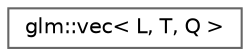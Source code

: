 digraph "Graphical Class Hierarchy"
{
 // LATEX_PDF_SIZE
  bgcolor="transparent";
  edge [fontname=Helvetica,fontsize=10,labelfontname=Helvetica,labelfontsize=10];
  node [fontname=Helvetica,fontsize=10,shape=box,height=0.2,width=0.4];
  rankdir="LR";
  Node0 [id="Node000000",label="glm::vec\< L, T, Q \>",height=0.2,width=0.4,color="grey40", fillcolor="white", style="filled",URL="$structglm_1_1vec.html",tooltip=" "];
}
